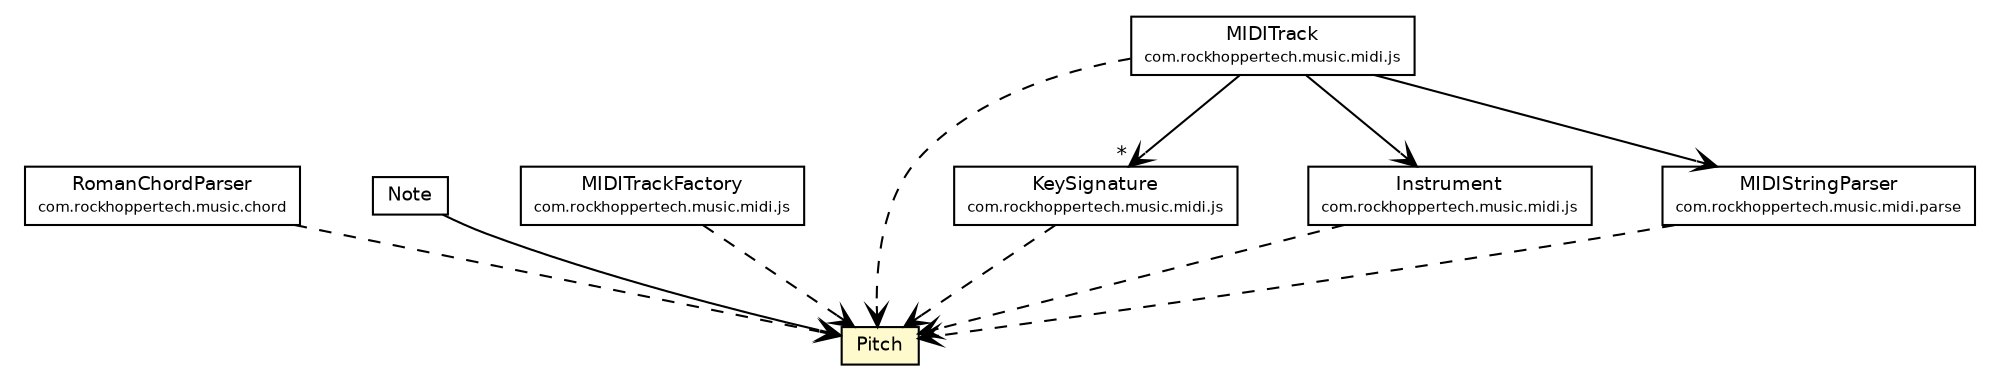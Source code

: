 #!/usr/local/bin/dot
#
# Class diagram 
# Generated by UMLGraph version R5_6-24-gf6e263 (http://www.umlgraph.org/)
#

digraph G {
	edge [fontname="Helvetica",fontsize=10,labelfontname="Helvetica",labelfontsize=10];
	node [fontname="Helvetica",fontsize=10,shape=plaintext];
	nodesep=0.25;
	ranksep=0.5;
	// com.rockhoppertech.music.chord.RomanChordParser
	c7257 [label=<<table title="com.rockhoppertech.music.chord.RomanChordParser" border="0" cellborder="1" cellspacing="0" cellpadding="2" port="p" href="./chord/RomanChordParser.html">
		<tr><td><table border="0" cellspacing="0" cellpadding="1">
<tr><td align="center" balign="center"> RomanChordParser </td></tr>
<tr><td align="center" balign="center"><font point-size="7.0"> com.rockhoppertech.music.chord </font></td></tr>
		</table></td></tr>
		</table>>, URL="./chord/RomanChordParser.html", fontname="Helvetica", fontcolor="black", fontsize=9.0];
	// com.rockhoppertech.music.Pitch
	c7267 [label=<<table title="com.rockhoppertech.music.Pitch" border="0" cellborder="1" cellspacing="0" cellpadding="2" port="p" bgcolor="lemonChiffon" href="./Pitch.html">
		<tr><td><table border="0" cellspacing="0" cellpadding="1">
<tr><td align="center" balign="center"> Pitch </td></tr>
		</table></td></tr>
		</table>>, URL="./Pitch.html", fontname="Helvetica", fontcolor="black", fontsize=9.0];
	// com.rockhoppertech.music.Note
	c7273 [label=<<table title="com.rockhoppertech.music.Note" border="0" cellborder="1" cellspacing="0" cellpadding="2" port="p" href="./Note.html">
		<tr><td><table border="0" cellspacing="0" cellpadding="1">
<tr><td align="center" balign="center"> Note </td></tr>
		</table></td></tr>
		</table>>, URL="./Note.html", fontname="Helvetica", fontcolor="black", fontsize=9.0];
	// com.rockhoppertech.music.midi.js.MIDITrackFactory
	c7286 [label=<<table title="com.rockhoppertech.music.midi.js.MIDITrackFactory" border="0" cellborder="1" cellspacing="0" cellpadding="2" port="p" href="./midi/js/MIDITrackFactory.html">
		<tr><td><table border="0" cellspacing="0" cellpadding="1">
<tr><td align="center" balign="center"> MIDITrackFactory </td></tr>
<tr><td align="center" balign="center"><font point-size="7.0"> com.rockhoppertech.music.midi.js </font></td></tr>
		</table></td></tr>
		</table>>, URL="./midi/js/MIDITrackFactory.html", fontname="Helvetica", fontcolor="black", fontsize=9.0];
	// com.rockhoppertech.music.midi.js.MIDITrack
	c7288 [label=<<table title="com.rockhoppertech.music.midi.js.MIDITrack" border="0" cellborder="1" cellspacing="0" cellpadding="2" port="p" href="./midi/js/MIDITrack.html">
		<tr><td><table border="0" cellspacing="0" cellpadding="1">
<tr><td align="center" balign="center"> MIDITrack </td></tr>
<tr><td align="center" balign="center"><font point-size="7.0"> com.rockhoppertech.music.midi.js </font></td></tr>
		</table></td></tr>
		</table>>, URL="./midi/js/MIDITrack.html", fontname="Helvetica", fontcolor="black", fontsize=9.0];
	// com.rockhoppertech.music.midi.js.KeySignature
	c7296 [label=<<table title="com.rockhoppertech.music.midi.js.KeySignature" border="0" cellborder="1" cellspacing="0" cellpadding="2" port="p" href="./midi/js/KeySignature.html">
		<tr><td><table border="0" cellspacing="0" cellpadding="1">
<tr><td align="center" balign="center"> KeySignature </td></tr>
<tr><td align="center" balign="center"><font point-size="7.0"> com.rockhoppertech.music.midi.js </font></td></tr>
		</table></td></tr>
		</table>>, URL="./midi/js/KeySignature.html", fontname="Helvetica", fontcolor="black", fontsize=9.0];
	// com.rockhoppertech.music.midi.js.Instrument
	c7297 [label=<<table title="com.rockhoppertech.music.midi.js.Instrument" border="0" cellborder="1" cellspacing="0" cellpadding="2" port="p" href="./midi/js/Instrument.html">
		<tr><td><table border="0" cellspacing="0" cellpadding="1">
<tr><td align="center" balign="center"> Instrument </td></tr>
<tr><td align="center" balign="center"><font point-size="7.0"> com.rockhoppertech.music.midi.js </font></td></tr>
		</table></td></tr>
		</table>>, URL="./midi/js/Instrument.html", fontname="Helvetica", fontcolor="black", fontsize=9.0];
	// com.rockhoppertech.music.midi.parse.MIDIStringParser
	c7318 [label=<<table title="com.rockhoppertech.music.midi.parse.MIDIStringParser" border="0" cellborder="1" cellspacing="0" cellpadding="2" port="p" href="./midi/parse/MIDIStringParser.html">
		<tr><td><table border="0" cellspacing="0" cellpadding="1">
<tr><td align="center" balign="center"> MIDIStringParser </td></tr>
<tr><td align="center" balign="center"><font point-size="7.0"> com.rockhoppertech.music.midi.parse </font></td></tr>
		</table></td></tr>
		</table>>, URL="./midi/parse/MIDIStringParser.html", fontname="Helvetica", fontcolor="black", fontsize=9.0];
	// com.rockhoppertech.music.Note NAVASSOC com.rockhoppertech.music.Pitch
	c7273:p -> c7267:p [taillabel="", label="", headlabel="", fontname="Helvetica", fontcolor="black", fontsize=10.0, color="black", arrowhead=open];
	// com.rockhoppertech.music.midi.js.MIDITrack NAVASSOC com.rockhoppertech.music.midi.js.Instrument
	c7288:p -> c7297:p [taillabel="", label="", headlabel="", fontname="Helvetica", fontcolor="black", fontsize=10.0, color="black", arrowhead=open];
	// com.rockhoppertech.music.midi.js.MIDITrack NAVASSOC com.rockhoppertech.music.midi.js.KeySignature
	c7288:p -> c7296:p [taillabel="", label="", headlabel="*", fontname="Helvetica", fontcolor="black", fontsize=10.0, color="black", arrowhead=open];
	// com.rockhoppertech.music.midi.js.MIDITrack NAVASSOC com.rockhoppertech.music.midi.parse.MIDIStringParser
	c7288:p -> c7318:p [taillabel="", label="", headlabel="", fontname="Helvetica", fontcolor="black", fontsize=10.0, color="black", arrowhead=open];
	// com.rockhoppertech.music.chord.RomanChordParser DEPEND com.rockhoppertech.music.Pitch
	c7257:p -> c7267:p [taillabel="", label="", headlabel="", fontname="Helvetica", fontcolor="black", fontsize=10.0, color="black", arrowhead=open, style=dashed];
	// com.rockhoppertech.music.midi.js.MIDITrackFactory DEPEND com.rockhoppertech.music.Pitch
	c7286:p -> c7267:p [taillabel="", label="", headlabel="", fontname="Helvetica", fontcolor="black", fontsize=10.0, color="black", arrowhead=open, style=dashed];
	// com.rockhoppertech.music.midi.js.MIDITrack DEPEND com.rockhoppertech.music.Pitch
	c7288:p -> c7267:p [taillabel="", label="", headlabel="", fontname="Helvetica", fontcolor="black", fontsize=10.0, color="black", arrowhead=open, style=dashed];
	// com.rockhoppertech.music.midi.js.KeySignature DEPEND com.rockhoppertech.music.Pitch
	c7296:p -> c7267:p [taillabel="", label="", headlabel="", fontname="Helvetica", fontcolor="black", fontsize=10.0, color="black", arrowhead=open, style=dashed];
	// com.rockhoppertech.music.midi.js.Instrument DEPEND com.rockhoppertech.music.Pitch
	c7297:p -> c7267:p [taillabel="", label="", headlabel="", fontname="Helvetica", fontcolor="black", fontsize=10.0, color="black", arrowhead=open, style=dashed];
	// com.rockhoppertech.music.midi.parse.MIDIStringParser DEPEND com.rockhoppertech.music.Pitch
	c7318:p -> c7267:p [taillabel="", label="", headlabel="", fontname="Helvetica", fontcolor="black", fontsize=10.0, color="black", arrowhead=open, style=dashed];
}

